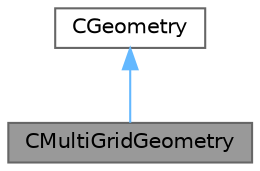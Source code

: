 digraph "CMultiGridGeometry"
{
 // LATEX_PDF_SIZE
  bgcolor="transparent";
  edge [fontname=Helvetica,fontsize=10,labelfontname=Helvetica,labelfontsize=10];
  node [fontname=Helvetica,fontsize=10,shape=box,height=0.2,width=0.4];
  Node1 [id="Node000001",label="CMultiGridGeometry",height=0.2,width=0.4,color="gray40", fillcolor="grey60", style="filled", fontcolor="black",tooltip="Class for defining the multigrid geometry, the main delicated part is the agglomeration stage,..."];
  Node2 -> Node1 [id="edge1_Node000001_Node000002",dir="back",color="steelblue1",style="solid",tooltip=" "];
  Node2 [id="Node000002",label="CGeometry",height=0.2,width=0.4,color="gray40", fillcolor="white", style="filled",URL="$classCGeometry.html",tooltip="Parent class for defining the geometry of the problem (complete geometry, multigrid agglomerated geom..."];
}
